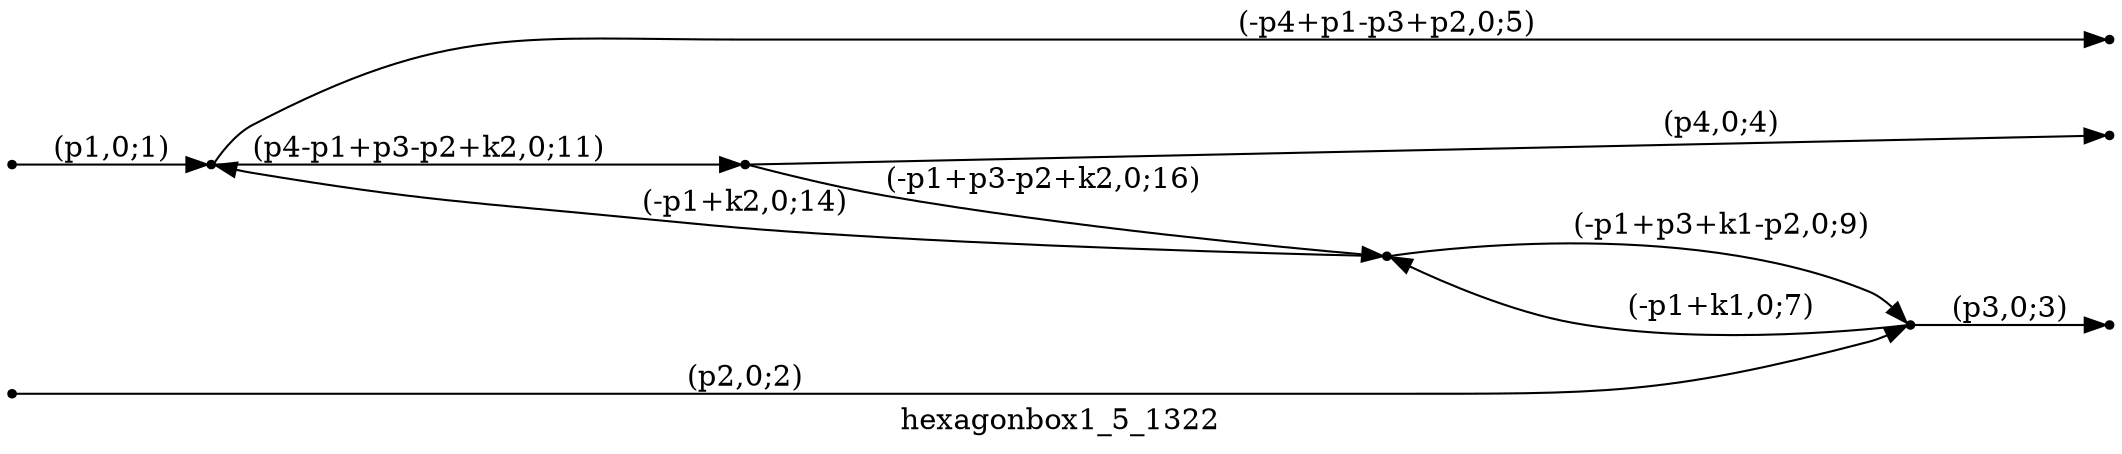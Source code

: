 digraph hexagonbox1_5_1322 {
  label="hexagonbox1_5_1322";
  rankdir="LR";
  subgraph edges {
    -1 -> 3 [label="(p1,0;1)"];
    -2 -> 1 [label="(p2,0;2)"];
    1 -> -3 [label="(p3,0;3)"];
    4 -> -4 [label="(p4,0;4)"];
    3 -> -5 [label="(-p4+p1-p3+p2,0;5)"];
    1 -> 2 [label="(-p1+k1,0;7)"];
    2 -> 1 [label="(-p1+p3+k1-p2,0;9)"];
    3 -> 4 [label="(p4-p1+p3-p2+k2,0;11)"];
    2 -> 3 [label="(-p1+k2,0;14)"];
    4 -> 2 [label="(-p1+p3-p2+k2,0;16)"];
  }
  subgraph incoming { rank="source"; -1; -2; }
  subgraph outgoing { rank="sink"; -3; -4; -5; }
-5 [shape=point];
-4 [shape=point];
-3 [shape=point];
-2 [shape=point];
-1 [shape=point];
1 [shape=point];
2 [shape=point];
3 [shape=point];
4 [shape=point];
}

